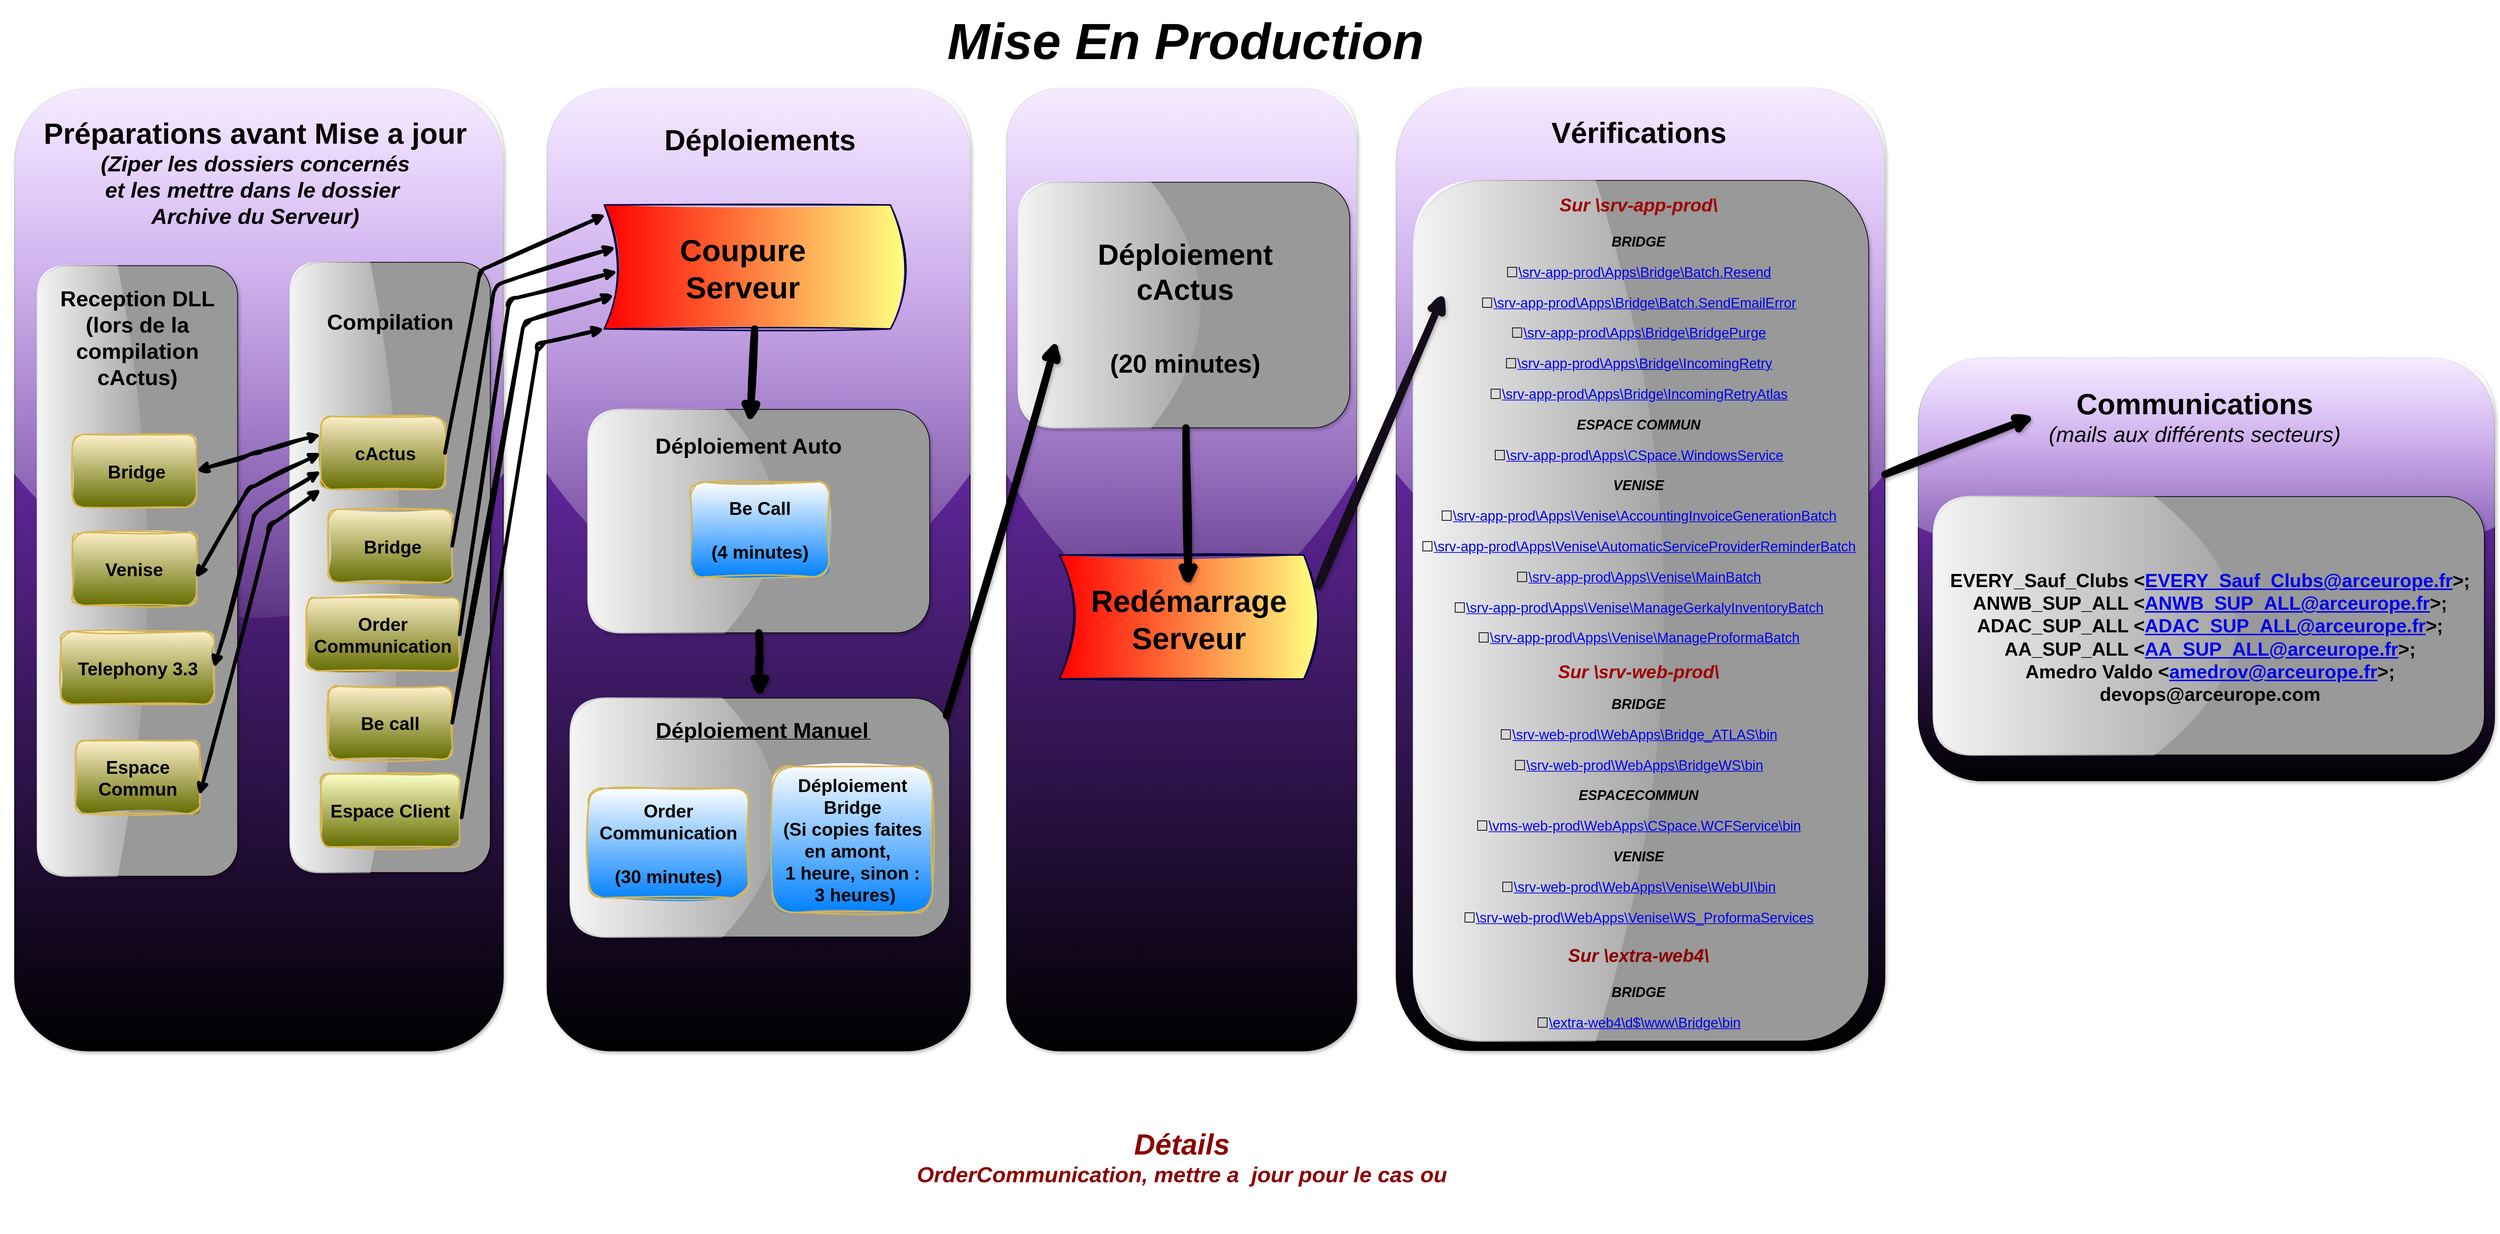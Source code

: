 <mxfile version="21.8.0" type="github">
  <diagram name="Page-1" id="7k1aj2y8sR3ZM2Jb246o">
    <mxGraphModel dx="4014" dy="2782" grid="1" gridSize="10" guides="1" tooltips="1" connect="1" arrows="1" fold="1" page="1" pageScale="1" pageWidth="827" pageHeight="1169" background="#ffffff" math="0" shadow="0">
      <root>
        <mxCell id="0" />
        <mxCell id="1" parent="0" />
        <mxCell id="D4PAs6iwr3IipX_CCxTV-12" value="" style="rounded=1;whiteSpace=wrap;html=1;glass=1;shadow=1;fillColor=#9f40ff;fillStyle=auto;gradientColor=default;" parent="1" vertex="1">
          <mxGeometry x="870" y="-120" width="480" height="1320" as="geometry" />
        </mxCell>
        <mxCell id="R8f2JgNvHEQ_gIDhfDC0-46" value="" style="rounded=1;whiteSpace=wrap;html=1;glass=1;shadow=1;fillColor=#9f40ff;fillStyle=auto;gradientColor=default;" parent="1" vertex="1">
          <mxGeometry x="2120" y="249.62" width="790" height="580" as="geometry" />
        </mxCell>
        <mxCell id="R8f2JgNvHEQ_gIDhfDC0-31" value="" style="rounded=1;whiteSpace=wrap;html=1;glass=1;shadow=1;fillColor=#9f40ff;fillStyle=auto;gradientColor=default;" parent="1" vertex="1">
          <mxGeometry x="240" y="-120" width="580" height="1320" as="geometry" />
        </mxCell>
        <mxCell id="R8f2JgNvHEQ_gIDhfDC0-28" value="" style="rounded=1;whiteSpace=wrap;html=1;glass=1;shadow=1;fillColor=#9f40ff;fillStyle=auto;gradientColor=default;" parent="1" vertex="1">
          <mxGeometry x="-490" y="-120" width="670" height="1320" as="geometry" />
        </mxCell>
        <mxCell id="R8f2JgNvHEQ_gIDhfDC0-17" value="" style="rounded=1;whiteSpace=wrap;html=1;rotation=-90;fillColor=#999999;shadow=1;glass=1;" parent="1" vertex="1">
          <mxGeometry x="368.11" y="620" width="327.52" height="520" as="geometry" />
        </mxCell>
        <mxCell id="R8f2JgNvHEQ_gIDhfDC0-15" value="" style="rounded=1;whiteSpace=wrap;html=1;rotation=-90;fillColor=#999999;shadow=1;glass=1;" parent="1" vertex="1">
          <mxGeometry x="377.28" y="239.35" width="306.27" height="468.35" as="geometry" />
        </mxCell>
        <mxCell id="R8f2JgNvHEQ_gIDhfDC0-8" value="" style="rounded=1;whiteSpace=wrap;html=1;rotation=-90;fillColor=#999999;shadow=1;glass=1;" parent="1" vertex="1">
          <mxGeometry x="-740" y="404.64" width="837.18" height="274.38" as="geometry" />
        </mxCell>
        <mxCell id="R8f2JgNvHEQ_gIDhfDC0-7" value="" style="rounded=1;whiteSpace=wrap;html=1;rotation=-90;fillColor=#999999;shadow=1;glass=1;" parent="1" vertex="1">
          <mxGeometry x="-393.4" y="399.81" width="836.8" height="274.38" as="geometry" />
        </mxCell>
        <mxCell id="wenwSTG3TXSl4FGpa-59-1" value="&lt;div style=&quot;font-size: 25px;&quot;&gt;&lt;font style=&quot;font-size: 25px;&quot;&gt;&lt;b&gt;&amp;nbsp;Bridge&lt;/b&gt;&lt;b&gt;&lt;font style=&quot;font-size: 25px;&quot;&gt;&lt;br&gt;&lt;/font&gt;&lt;/b&gt;&lt;/font&gt;&lt;/div&gt;" style="rounded=1;whiteSpace=wrap;html=1;fillColor=#fff2cc;strokeColor=#d6b656;gradientColor=#646c00;sketch=1;curveFitting=1;jiggle=2;shadow=0;strokeWidth=2;" parent="1" vertex="1">
          <mxGeometry x="-60" y="457.5" width="170" height="100" as="geometry" />
        </mxCell>
        <mxCell id="wenwSTG3TXSl4FGpa-59-3" value="&lt;div style=&quot;font-size: 21px;&quot;&gt;&lt;font size=&quot;1&quot;&gt;&lt;b&gt;&lt;font style=&quot;font-size: 25px;&quot;&gt;&amp;nbsp;cActus&lt;/font&gt;&lt;/b&gt;&lt;/font&gt;&lt;/div&gt;" style="rounded=1;whiteSpace=wrap;html=1;fillColor=#fff2cc;strokeColor=#d6b656;gradientColor=#646c00;sketch=1;curveFitting=1;jiggle=2;shadow=0;strokeWidth=2;" parent="1" vertex="1">
          <mxGeometry x="-70" y="330" width="170" height="100" as="geometry" />
        </mxCell>
        <mxCell id="wenwSTG3TXSl4FGpa-59-4" value="" style="endArrow=classic;html=1;rounded=1;exitX=1;exitY=0.5;exitDx=0;exitDy=0;entryX=0.962;entryY=0.658;entryDx=0;entryDy=0;sketch=1;curveFitting=1;jiggle=2;shadow=0;strokeWidth=5;entryPerimeter=0;" parent="1" source="wenwSTG3TXSl4FGpa-59-1" target="wenwSTG3TXSl4FGpa-59-17" edge="1">
          <mxGeometry width="50" height="50" relative="1" as="geometry">
            <mxPoint x="248.38" y="670" as="sourcePoint" />
            <mxPoint x="186.36" y="574.98" as="targetPoint" />
            <Array as="points">
              <mxPoint x="168.38" y="150" />
            </Array>
          </mxGeometry>
        </mxCell>
        <mxCell id="wenwSTG3TXSl4FGpa-59-5" value="" style="endArrow=classic;html=1;rounded=1;exitX=1;exitY=0.5;exitDx=0;exitDy=0;entryX=0.995;entryY=0.921;entryDx=0;entryDy=0;sketch=1;curveFitting=1;jiggle=2;shadow=0;strokeWidth=5;entryPerimeter=0;" parent="1" source="wenwSTG3TXSl4FGpa-59-3" target="wenwSTG3TXSl4FGpa-59-17" edge="1">
          <mxGeometry width="50" height="50" relative="1" as="geometry">
            <mxPoint x="128.38" y="540" as="sourcePoint" />
            <mxPoint x="187.38" y="595.0" as="targetPoint" />
            <Array as="points">
              <mxPoint x="148.38" y="130" />
            </Array>
          </mxGeometry>
        </mxCell>
        <mxCell id="wenwSTG3TXSl4FGpa-59-7" value="&lt;div style=&quot;font-size: 25px;&quot;&gt;&lt;font style=&quot;font-size: 25px;&quot;&gt;&lt;b&gt;Order Communication&lt;/b&gt; &lt;br&gt;&lt;/font&gt;&lt;/div&gt;" style="rounded=1;whiteSpace=wrap;html=1;fillColor=#fff2cc;strokeColor=#d6b656;gradientColor=#646c00;sketch=1;curveFitting=1;jiggle=2;shadow=0;strokeWidth=2;" parent="1" vertex="1">
          <mxGeometry x="-90" y="579.02" width="210" height="100" as="geometry" />
        </mxCell>
        <mxCell id="wenwSTG3TXSl4FGpa-59-8" value="" style="endArrow=classic;html=1;rounded=1;exitX=1;exitY=0.5;exitDx=0;exitDy=0;entryX=0.956;entryY=0.464;entryDx=0;entryDy=0;sketch=1;curveFitting=1;jiggle=2;shadow=0;strokeWidth=5;entryPerimeter=0;" parent="1" source="wenwSTG3TXSl4FGpa-59-7" target="wenwSTG3TXSl4FGpa-59-17" edge="1">
          <mxGeometry width="50" height="50" relative="1" as="geometry">
            <mxPoint x="48.38" y="650" as="sourcePoint" />
            <mxPoint x="187.38" y="630.0" as="targetPoint" />
            <Array as="points">
              <mxPoint x="188.38" y="170" />
            </Array>
          </mxGeometry>
        </mxCell>
        <mxCell id="wenwSTG3TXSl4FGpa-59-9" value="&lt;div style=&quot;font-size: 25px;&quot;&gt;&lt;font style=&quot;font-size: 25px;&quot;&gt;&lt;b&gt;Be call&lt;/b&gt;&lt;br&gt;&lt;/font&gt;&lt;/div&gt;" style="rounded=1;whiteSpace=wrap;html=1;fillColor=#fff2cc;strokeColor=#d6b656;gradientColor=#646c00;sketch=1;curveFitting=1;jiggle=2;shadow=0;strokeWidth=2;" parent="1" vertex="1">
          <mxGeometry x="-60" y="700" width="170" height="100" as="geometry" />
        </mxCell>
        <mxCell id="wenwSTG3TXSl4FGpa-59-10" value="" style="endArrow=classic;html=1;rounded=1;exitX=1;exitY=0.5;exitDx=0;exitDy=0;entryX=0.967;entryY=0.27;entryDx=0;entryDy=0;sketch=1;curveFitting=1;jiggle=2;shadow=0;strokeWidth=5;entryPerimeter=0;" parent="1" source="wenwSTG3TXSl4FGpa-59-9" target="wenwSTG3TXSl4FGpa-59-17" edge="1">
          <mxGeometry width="50" height="50" relative="1" as="geometry">
            <mxPoint x="48.38" y="700" as="sourcePoint" />
            <mxPoint x="188.4" y="657.02" as="targetPoint" />
            <Array as="points">
              <mxPoint x="208.38" y="200" />
            </Array>
          </mxGeometry>
        </mxCell>
        <mxCell id="wenwSTG3TXSl4FGpa-59-11" value="&lt;div style=&quot;font-size: 21px;&quot;&gt;&lt;font size=&quot;1&quot;&gt;&lt;b style=&quot;font-size: 25px;&quot;&gt;Telephony 3.3&lt;/b&gt;&lt;/font&gt;&lt;/div&gt;" style="rounded=1;whiteSpace=wrap;html=1;fillColor=#fff2cc;strokeColor=#d6b656;gradientColor=#646c00;sketch=1;curveFitting=1;jiggle=2;shadow=0;strokeWidth=2;" parent="1" vertex="1">
          <mxGeometry x="-426.41" y="624.64" width="210" height="100" as="geometry" />
        </mxCell>
        <mxCell id="wenwSTG3TXSl4FGpa-59-13" value="" style="endArrow=classic;startArrow=classic;html=1;rounded=1;exitX=0;exitY=0.75;exitDx=0;exitDy=0;entryX=1;entryY=0.5;entryDx=0;entryDy=0;sketch=1;curveFitting=1;jiggle=2;shadow=0;strokeWidth=5;" parent="1" source="wenwSTG3TXSl4FGpa-59-3" target="wenwSTG3TXSl4FGpa-59-11" edge="1">
          <mxGeometry width="50" height="50" relative="1" as="geometry">
            <mxPoint x="430" y="600" as="sourcePoint" />
            <mxPoint x="480" y="550" as="targetPoint" />
            <Array as="points">
              <mxPoint x="-160" y="460" />
            </Array>
          </mxGeometry>
        </mxCell>
        <mxCell id="wenwSTG3TXSl4FGpa-59-14" value="&lt;div style=&quot;font-size: 21px;&quot;&gt;&lt;font size=&quot;1&quot;&gt;&lt;b style=&quot;font-size: 25px;&quot;&gt;Venise&lt;/b&gt;&lt;/font&gt;&lt;/div&gt;" style="rounded=1;whiteSpace=wrap;html=1;fillColor=#fff2cc;strokeColor=#d6b656;gradientColor=#646c00;sketch=1;curveFitting=1;jiggle=2;shadow=0;strokeWidth=2;" parent="1" vertex="1">
          <mxGeometry x="-410.71" y="489.14" width="170" height="100" as="geometry" />
        </mxCell>
        <mxCell id="wenwSTG3TXSl4FGpa-59-17" value="" style="shape=dataStorage;whiteSpace=wrap;html=1;fixedSize=1;rotation=-180;gradientColor=#ff0000;fillColor=#ffff80;gradientDirection=east;sketch=1;curveFitting=1;jiggle=2;shadow=0;strokeWidth=2;strokeColor=#000040;rounded=1;" parent="1" vertex="1">
          <mxGeometry x="318.38" y="40" width="412.5" height="170" as="geometry" />
        </mxCell>
        <mxCell id="wenwSTG3TXSl4FGpa-59-18" value="&lt;font style=&quot;font-size: 42px;&quot;&gt;&lt;br&gt;&lt;b&gt;&lt;font style=&quot;font-size: 42px;&quot;&gt;Coupure Serveur&lt;/font&gt;&lt;/b&gt;&lt;br&gt;&lt;br&gt;&lt;/font&gt;" style="text;html=1;strokeColor=none;fillColor=none;align=center;verticalAlign=middle;whiteSpace=wrap;rounded=1;" parent="1" vertex="1">
          <mxGeometry x="418.38" y="85" width="180.62" height="85" as="geometry" />
        </mxCell>
        <mxCell id="R8f2JgNvHEQ_gIDhfDC0-3" value="&lt;font size=&quot;1&quot;&gt;&lt;b style=&quot;font-size: 30px;&quot;&gt;Compilation&lt;/b&gt;&lt;/font&gt;" style="text;html=1;strokeColor=none;fillColor=none;align=center;verticalAlign=middle;whiteSpace=wrap;rounded=1;" parent="1" vertex="1">
          <mxGeometry x="-90" y="170" width="230" height="60" as="geometry" />
        </mxCell>
        <mxCell id="R8f2JgNvHEQ_gIDhfDC0-9" value="&lt;font style=&quot;font-size: 30px;&quot;&gt;&lt;b&gt;Reception DLL (lors de la compilation cActus)&lt;/b&gt;&lt;font style=&quot;font-size: 30px;&quot;&gt;&lt;b&gt;&lt;br&gt;&lt;/b&gt;&lt;/font&gt;&lt;/font&gt;" style="text;html=1;strokeColor=none;fillColor=none;align=center;verticalAlign=middle;whiteSpace=wrap;rounded=1;" parent="1" vertex="1">
          <mxGeometry x="-430.71" y="154.64" width="218.59" height="135" as="geometry" />
        </mxCell>
        <mxCell id="R8f2JgNvHEQ_gIDhfDC0-10" value="" style="endArrow=classic;startArrow=classic;html=1;rounded=1;entryX=0.998;entryY=0.627;entryDx=0;entryDy=0;sketch=1;curveFitting=1;jiggle=2;shadow=0;strokeWidth=5;entryPerimeter=0;exitX=0;exitY=0.5;exitDx=0;exitDy=0;" parent="1" source="wenwSTG3TXSl4FGpa-59-3" target="wenwSTG3TXSl4FGpa-59-14" edge="1">
          <mxGeometry width="50" height="50" relative="1" as="geometry">
            <mxPoint x="-50" y="580" as="sourcePoint" />
            <mxPoint x="-320" y="680" as="targetPoint" />
            <Array as="points">
              <mxPoint x="-170" y="430" />
            </Array>
          </mxGeometry>
        </mxCell>
        <mxCell id="R8f2JgNvHEQ_gIDhfDC0-12" value="&lt;div style=&quot;font-size: 25px;&quot;&gt;&lt;font style=&quot;font-size: 25px;&quot;&gt;&lt;b&gt;&lt;font style=&quot;font-size: 25px;&quot;&gt;Espace Client &lt;/font&gt;&lt;/b&gt;&lt;br&gt;&lt;/font&gt;&lt;/div&gt;" style="rounded=1;whiteSpace=wrap;html=1;fillColor=#ffffc8;strokeColor=#d6b656;gradientColor=#646c00;sketch=1;curveFitting=1;jiggle=2;shadow=0;strokeWidth=2;" parent="1" vertex="1">
          <mxGeometry x="-70" y="820" width="190" height="100" as="geometry" />
        </mxCell>
        <mxCell id="R8f2JgNvHEQ_gIDhfDC0-13" value="" style="endArrow=classic;html=1;rounded=1;exitX=1.015;exitY=0.599;exitDx=0;exitDy=0;entryX=1;entryY=0;entryDx=0;entryDy=0;sketch=1;curveFitting=1;jiggle=2;shadow=0;strokeWidth=5;exitPerimeter=0;" parent="1" source="R8f2JgNvHEQ_gIDhfDC0-12" target="wenwSTG3TXSl4FGpa-59-17" edge="1">
          <mxGeometry width="50" height="50" relative="1" as="geometry">
            <mxPoint x="48.38" y="760" as="sourcePoint" />
            <mxPoint x="186.38" y="688" as="targetPoint" />
            <Array as="points">
              <mxPoint x="228.38" y="230" />
            </Array>
          </mxGeometry>
        </mxCell>
        <mxCell id="D4PAs6iwr3IipX_CCxTV-26" style="edgeStyle=orthogonalEdgeStyle;orthogonalLoop=1;jettySize=auto;html=1;exitX=0;exitY=0.5;exitDx=0;exitDy=0;strokeWidth=10;curved=1;sketch=1;curveFitting=1;jiggle=2;shadow=1;" parent="1" source="R8f2JgNvHEQ_gIDhfDC0-15" target="R8f2JgNvHEQ_gIDhfDC0-17" edge="1">
          <mxGeometry relative="1" as="geometry" />
        </mxCell>
        <mxCell id="R8f2JgNvHEQ_gIDhfDC0-16" value="&lt;font size=&quot;1&quot;&gt;&lt;b style=&quot;font-size: 30px;&quot;&gt;Déploiement Auto&lt;/b&gt;&lt;/font&gt;&amp;nbsp; " style="text;html=1;strokeColor=none;fillColor=none;align=center;verticalAlign=middle;whiteSpace=wrap;rounded=1;" parent="1" vertex="1">
          <mxGeometry x="363.32" y="339.81" width="309.56" height="60" as="geometry" />
        </mxCell>
        <mxCell id="R8f2JgNvHEQ_gIDhfDC0-18" value="&lt;u&gt;&lt;font size=&quot;1&quot;&gt;&lt;b style=&quot;font-size: 30px;&quot;&gt;Déploiement Manuel&lt;/b&gt;&lt;/font&gt;&amp;nbsp; &lt;/u&gt;" style="text;html=1;strokeColor=none;fillColor=none;align=center;verticalAlign=middle;whiteSpace=wrap;rounded=1;" parent="1" vertex="1">
          <mxGeometry x="368.11" y="730" width="337.09" height="60" as="geometry" />
        </mxCell>
        <mxCell id="R8f2JgNvHEQ_gIDhfDC0-21" value="&lt;div style=&quot;font-size: 25px;&quot;&gt;&lt;font style=&quot;font-size: 25px;&quot;&gt;&lt;b&gt;Déploiement Bridge&lt;/b&gt;&lt;/font&gt;&lt;/div&gt;&lt;div style=&quot;font-size: 25px;&quot;&gt;&lt;font style=&quot;font-size: 25px;&quot;&gt;&lt;b&gt;(Si copies faites en amont,&amp;nbsp;&amp;nbsp;&lt;/b&gt;&lt;/font&gt;&lt;/div&gt;&lt;div style=&quot;font-size: 25px;&quot;&gt;&lt;font style=&quot;font-size: 25px;&quot;&gt;&lt;b&gt;1 heure, sinon :&lt;/b&gt;&lt;/font&gt;&lt;/div&gt;&lt;div style=&quot;font-size: 25px;&quot;&gt;&lt;font style=&quot;font-size: 25px;&quot;&gt;&lt;b&gt;&amp;nbsp;3 heures)&lt;br&gt;&lt;/b&gt;&lt;/font&gt;&lt;/div&gt;" style="rounded=1;whiteSpace=wrap;html=1;fillColor=#0080ff;strokeColor=#d6b656;gradientColor=#ffffff;sketch=1;curveFitting=1;jiggle=2;shadow=0;strokeWidth=2;fillStyle=solid;gradientDirection=north;" parent="1" vertex="1">
          <mxGeometry x="548.6" y="810" width="219.78" height="200" as="geometry" />
        </mxCell>
        <mxCell id="R8f2JgNvHEQ_gIDhfDC0-23" value="&lt;div style=&quot;font-size: 25px;&quot;&gt;&lt;font style=&quot;font-size: 25px;&quot;&gt;&lt;b&gt;Order&lt;/b&gt;&lt;/font&gt;&lt;/div&gt;&lt;div style=&quot;font-size: 25px;&quot;&gt;&lt;font style=&quot;font-size: 25px;&quot;&gt;&lt;b&gt;Communication&lt;/b&gt;&lt;/font&gt;&lt;/div&gt;&lt;div style=&quot;font-size: 25px;&quot;&gt;&lt;font style=&quot;font-size: 25px;&quot;&gt;&lt;b&gt;&lt;br&gt;&lt;/b&gt;&lt;b&gt;&lt;font style=&quot;font-size: 25px;&quot;&gt; &lt;/font&gt;&lt;/b&gt;&lt;/font&gt;&lt;/div&gt;&lt;div style=&quot;font-size: 25px;&quot;&gt;&lt;font style=&quot;font-size: 25px;&quot;&gt;&lt;b&gt;&lt;font style=&quot;font-size: 25px;&quot;&gt;(30 minutes)&lt;/font&gt;&lt;/b&gt;&lt;/font&gt;&lt;/div&gt;" style="rounded=1;whiteSpace=wrap;html=1;fillColor=#0080ff;strokeColor=#d6b656;gradientColor=#ffffff;sketch=1;curveFitting=1;jiggle=2;shadow=0;strokeWidth=2;fillStyle=solid;gradientDirection=north;" parent="1" vertex="1">
          <mxGeometry x="296.86" y="840" width="219.22" height="150" as="geometry" />
        </mxCell>
        <mxCell id="R8f2JgNvHEQ_gIDhfDC0-24" value="&lt;div style=&quot;font-size: 25px;&quot;&gt;&lt;font style=&quot;font-size: 25px;&quot;&gt;&lt;b&gt;Be Call&lt;/b&gt;&lt;/font&gt;&lt;/div&gt;&lt;div style=&quot;font-size: 25px;&quot;&gt;&lt;font style=&quot;font-size: 25px;&quot;&gt;&lt;b&gt;&lt;br&gt;&lt;/b&gt;&lt;b&gt;&lt;font style=&quot;font-size: 25px;&quot;&gt; &lt;/font&gt;&lt;/b&gt;&lt;/font&gt;&lt;/div&gt;&lt;div style=&quot;font-size: 25px;&quot;&gt;&lt;font style=&quot;font-size: 25px;&quot;&gt;&lt;b&gt;&lt;font style=&quot;font-size: 25px;&quot;&gt;(4 minutes)&lt;/font&gt;&lt;/b&gt;&lt;/font&gt;&lt;/div&gt;" style="rounded=1;whiteSpace=wrap;html=1;fillColor=#0080ff;strokeColor=#d6b656;gradientColor=#ffffff;sketch=1;curveFitting=1;jiggle=2;shadow=0;strokeWidth=2;fillStyle=solid;gradientDirection=north;" parent="1" vertex="1">
          <mxGeometry x="436.87" y="420" width="190" height="130" as="geometry" />
        </mxCell>
        <mxCell id="R8f2JgNvHEQ_gIDhfDC0-29" value="&lt;div&gt;&lt;b&gt;&lt;font style=&quot;font-size: 40px;&quot;&gt;Préparations avant Mise a jour&lt;/font&gt;&lt;/b&gt;&lt;/div&gt;&lt;div style=&quot;font-size: 30px;&quot;&gt;&lt;i&gt;&lt;font style=&quot;font-size: 30px;&quot;&gt;&lt;b&gt;&lt;font style=&quot;font-size: 30px;&quot;&gt;(Ziper les dossiers concernés&lt;/font&gt;&lt;/b&gt;&lt;/font&gt;&lt;/i&gt;&lt;/div&gt;&lt;div style=&quot;font-size: 30px;&quot;&gt;&lt;i&gt;&lt;font style=&quot;font-size: 30px;&quot;&gt;&lt;b&gt;&lt;font style=&quot;font-size: 30px;&quot;&gt;et les mettre dans le dossier&amp;nbsp;&lt;/font&gt;&lt;/b&gt;&lt;/font&gt;&lt;/i&gt;&lt;/div&gt;&lt;div style=&quot;font-size: 30px;&quot;&gt;&lt;i&gt;&lt;font style=&quot;font-size: 30px;&quot;&gt;&lt;b&gt;&lt;font style=&quot;font-size: 30px;&quot;&gt;Archive du Serveur)&lt;/font&gt;&lt;font style=&quot;font-size: 30px;&quot;&gt;&lt;br&gt;&lt;/font&gt;&lt;/b&gt;&lt;/font&gt;&lt;/i&gt;&lt;/div&gt;" style="text;html=1;strokeColor=none;fillColor=none;align=center;verticalAlign=middle;whiteSpace=wrap;rounded=1;" parent="1" vertex="1">
          <mxGeometry x="-510" y="-90" width="700" height="170" as="geometry" />
        </mxCell>
        <mxCell id="R8f2JgNvHEQ_gIDhfDC0-32" value="&lt;div&gt;&lt;b&gt;&lt;font style=&quot;font-size: 40px;&quot;&gt;Déploiements&lt;/font&gt;&lt;/b&gt;&lt;/div&gt;" style="text;html=1;strokeColor=none;fillColor=none;align=center;verticalAlign=middle;whiteSpace=wrap;rounded=1;" parent="1" vertex="1">
          <mxGeometry x="296.86" y="-80" width="470" height="60" as="geometry" />
        </mxCell>
        <mxCell id="R8f2JgNvHEQ_gIDhfDC0-34" value="" style="rounded=1;whiteSpace=wrap;html=1;glass=1;shadow=1;fillColor=#9f40ff;fillStyle=auto;gradientColor=default;" parent="1" vertex="1">
          <mxGeometry x="1404.16" y="-120.5" width="670" height="1320" as="geometry" />
        </mxCell>
        <mxCell id="R8f2JgNvHEQ_gIDhfDC0-35" value="&lt;div&gt;&lt;b&gt;&lt;font style=&quot;font-size: 40px;&quot;&gt;Vérifications&lt;/font&gt;&lt;/b&gt;&lt;/div&gt;" style="text;html=1;strokeColor=none;fillColor=none;align=center;verticalAlign=middle;whiteSpace=wrap;rounded=1;" parent="1" vertex="1">
          <mxGeometry x="1552.91" y="-130.5" width="367.5" height="140" as="geometry" />
        </mxCell>
        <mxCell id="R8f2JgNvHEQ_gIDhfDC0-37" value="" style="rounded=1;whiteSpace=wrap;html=1;rotation=-90;fillColor=#999999;shadow=1;glass=1;" parent="1" vertex="1">
          <mxGeometry x="1150" y="284.31" width="1180" height="624.08" as="geometry" />
        </mxCell>
        <mxCell id="R8f2JgNvHEQ_gIDhfDC0-36" value="&lt;p align=&quot;center&quot; style=&quot;font-size: 25px;&quot;&gt;&lt;font color=&quot;#a00000&quot;&gt;&lt;b&gt;&lt;font style=&quot;font-size: 25px;&quot;&gt;&lt;i&gt;&lt;font style=&quot;font-size: 25px;&quot;&gt;Sur \\srv-app-prod\&lt;/font&gt;&lt;/i&gt;&lt;/font&gt;&lt;/b&gt;&lt;/font&gt;&lt;/p&gt;&lt;p align=&quot;center&quot; style=&quot;font-size: 19px;&quot;&gt;&lt;b&gt;&lt;font style=&quot;font-size: 19px;&quot;&gt;&lt;span lang=&quot;EN-GB&quot;&gt;&lt;i&gt;BRIDGE&lt;/i&gt;&lt;/span&gt;&lt;/font&gt;&lt;/b&gt;&lt;/p&gt;&lt;p align=&quot;center&quot; style=&quot;font-size: 19px;&quot;&gt;&lt;font style=&quot;font-size: 19px;&quot;&gt;&lt;font style=&quot;font-size: 19px;&quot;&gt;&lt;span lang=&quot;EN-GB&quot;&gt;&lt;span lang=&quot;FR&quot;&gt;☐&lt;/span&gt;&lt;/span&gt;&lt;a&gt;&lt;span lang=&quot;EN-GB&quot;&gt;\\srv-app-prod\Apps\Bridge\Batch.Resend&lt;/span&gt;&lt;/a&gt;&lt;/font&gt;&lt;/font&gt;&lt;/p&gt;&lt;p align=&quot;center&quot; style=&quot;font-size: 19px;&quot;&gt;&lt;font style=&quot;font-size: 19px;&quot;&gt;&lt;font style=&quot;font-size: 19px;&quot;&gt;&lt;span lang=&quot;EN-GB&quot;&gt;&lt;span lang=&quot;FR&quot;&gt;☐&lt;/span&gt;&lt;/span&gt;&lt;a&gt;&lt;span lang=&quot;EN-GB&quot;&gt;\\srv-app-prod\Apps\Bridge\Batch.SendEmailError&lt;/span&gt;&lt;/a&gt;&lt;/font&gt;&lt;/font&gt;&lt;/p&gt;&lt;p align=&quot;center&quot; style=&quot;font-size: 19px;&quot;&gt;&lt;font style=&quot;font-size: 19px;&quot;&gt;&lt;font style=&quot;font-size: 19px;&quot;&gt;&lt;span lang=&quot;EN-GB&quot;&gt;&lt;span lang=&quot;FR&quot;&gt;☐&lt;/span&gt;&lt;/span&gt;&lt;a&gt;&lt;span lang=&quot;EN-GB&quot;&gt;\\srv-app-prod\Apps\Bridge\BridgePurge&lt;/span&gt;&lt;/a&gt;&lt;/font&gt;&lt;/font&gt;&lt;/p&gt;&lt;p align=&quot;center&quot; style=&quot;font-size: 19px;&quot;&gt;&lt;font style=&quot;font-size: 19px;&quot;&gt;&lt;font style=&quot;font-size: 19px;&quot;&gt;&lt;span lang=&quot;EN-GB&quot;&gt;&lt;span lang=&quot;FR&quot;&gt;☐&lt;/span&gt;&lt;/span&gt;&lt;a&gt;&lt;span lang=&quot;EN-GB&quot;&gt;\\srv-app-prod\Apps\Bridge\IncomingRetry&lt;/span&gt;&lt;/a&gt;&lt;/font&gt;&lt;/font&gt;&lt;/p&gt;&lt;p align=&quot;center&quot; style=&quot;font-size: 19px;&quot;&gt;&lt;font style=&quot;font-size: 19px;&quot;&gt;&lt;font style=&quot;font-size: 19px;&quot;&gt;&lt;span lang=&quot;EN-GB&quot;&gt;&lt;span lang=&quot;FR&quot;&gt;☐&lt;/span&gt;&lt;/span&gt;&lt;a&gt;&lt;span lang=&quot;EN-GB&quot;&gt;\\srv-app-prod\Apps\Bridge\IncomingRetryAtlas&lt;/span&gt;&lt;/a&gt;&lt;/font&gt;&lt;/font&gt;&lt;/p&gt;&lt;p align=&quot;center&quot; style=&quot;font-size: 19px;&quot;&gt;&lt;b&gt;&lt;font style=&quot;font-size: 19px;&quot;&gt;&lt;font style=&quot;font-size: 19px;&quot;&gt;&lt;span lang=&quot;EN-GB&quot;&gt;&lt;i&gt;ESPACE COMMUN&lt;/i&gt;&lt;/span&gt;&lt;/font&gt;&lt;/font&gt;&lt;/b&gt;&lt;/p&gt;&lt;p align=&quot;center&quot; style=&quot;font-size: 19px;&quot;&gt;&lt;font style=&quot;font-size: 19px;&quot;&gt;&lt;font style=&quot;font-size: 19px;&quot;&gt;&lt;span lang=&quot;EN-GB&quot;&gt;&lt;span lang=&quot;FR&quot;&gt;☐&lt;/span&gt;&lt;/span&gt;&lt;a&gt;&lt;span lang=&quot;EN-GB&quot;&gt;\\srv-app-prod\Apps\CSpace.WindowsService&lt;/span&gt;&lt;/a&gt;&lt;/font&gt;&lt;/font&gt;&lt;/p&gt;&lt;p align=&quot;center&quot; style=&quot;font-size: 19px;&quot;&gt;&lt;font style=&quot;font-size: 19px;&quot;&gt;&lt;span lang=&quot;EN-GB&quot;&gt;&lt;i&gt;&lt;b&gt;VENISE&lt;/b&gt;&lt;/i&gt;&lt;/span&gt;&lt;/font&gt;&lt;/p&gt;&lt;p align=&quot;center&quot; style=&quot;font-size: 19px;&quot;&gt;&lt;font style=&quot;font-size: 19px;&quot;&gt;&lt;font style=&quot;font-size: 19px;&quot;&gt;&lt;span lang=&quot;EN-GB&quot;&gt;&lt;span lang=&quot;FR&quot;&gt;☐&lt;/span&gt;&lt;/span&gt;&lt;a&gt;&lt;span lang=&quot;EN-GB&quot;&gt;\\srv-app-prod\Apps\Venise\AccountingInvoiceGenerationBatch&lt;/span&gt;&lt;/a&gt;&lt;/font&gt;&lt;/font&gt;&lt;/p&gt;&lt;p align=&quot;center&quot; style=&quot;font-size: 19px;&quot;&gt;&lt;font style=&quot;font-size: 19px;&quot;&gt;&lt;font style=&quot;font-size: 19px;&quot;&gt;&lt;span lang=&quot;EN-GB&quot;&gt;&lt;span lang=&quot;FR&quot;&gt;☐&lt;/span&gt;&lt;/span&gt;&lt;a&gt;&lt;span lang=&quot;EN-GB&quot;&gt;\\srv-app-prod\Apps\Venise\AutomaticServiceProviderReminderBatch&lt;/span&gt;&lt;/a&gt;&lt;/font&gt;&lt;/font&gt;&lt;/p&gt;&lt;p align=&quot;center&quot; style=&quot;font-size: 19px;&quot;&gt;&lt;font style=&quot;font-size: 19px;&quot;&gt;&lt;font style=&quot;font-size: 19px;&quot;&gt;&lt;span lang=&quot;EN-GB&quot;&gt;&lt;span lang=&quot;FR&quot;&gt;☐&lt;/span&gt;&lt;/span&gt;&lt;a&gt;&lt;span lang=&quot;EN-GB&quot;&gt;\\srv-app-prod\Apps\Venise\MainBatch&lt;/span&gt;&lt;/a&gt;&lt;/font&gt;&lt;/font&gt;&lt;/p&gt;&lt;p align=&quot;center&quot; style=&quot;font-size: 19px;&quot;&gt;&lt;font style=&quot;font-size: 19px;&quot;&gt;&lt;font style=&quot;font-size: 19px;&quot;&gt;&lt;span lang=&quot;EN-GB&quot;&gt;&lt;span lang=&quot;FR&quot;&gt;☐&lt;/span&gt;&lt;/span&gt;&lt;a&gt;&lt;span lang=&quot;EN-GB&quot;&gt;\\srv-app-prod\Apps\Venise\ManageGerkalyInventoryBatch&lt;/span&gt;&lt;/a&gt;&lt;/font&gt;&lt;/font&gt;&lt;/p&gt;&lt;p align=&quot;center&quot; style=&quot;font-size: 19px;&quot;&gt;&lt;font style=&quot;font-size: 19px;&quot;&gt;&lt;font style=&quot;font-size: 19px;&quot;&gt;&lt;span lang=&quot;EN-GB&quot;&gt;&lt;span lang=&quot;FR&quot;&gt;☐&lt;/span&gt;&lt;/span&gt;&lt;a&gt;&lt;span lang=&quot;EN-GB&quot;&gt;\\srv-app-prod\Apps\Venise\ManageProformaBatch&lt;/span&gt;&lt;/a&gt;&lt;/font&gt;&lt;/font&gt;&lt;/p&gt;&lt;p align=&quot;center&quot; style=&quot;font-size: 19px;&quot;&gt;&lt;font color=&quot;#a00000&quot;&gt;&lt;b&gt;&lt;font size=&quot;1&quot;&gt;&lt;i&gt;&lt;font&gt;&lt;font&gt;&lt;span style=&quot;font-size: 25px;&quot; lang=&quot;EN-GB&quot;&gt;Sur \\srv-web-prod\&lt;/span&gt;&lt;/font&gt;&lt;/font&gt;&lt;/i&gt;&lt;/font&gt;&lt;/b&gt;&lt;/font&gt;&lt;/p&gt;&lt;p align=&quot;center&quot; style=&quot;font-size: 19px;&quot;&gt;&lt;font style=&quot;font-size: 19px;&quot;&gt;&lt;span lang=&quot;EN-GB&quot;&gt;&lt;i&gt;&lt;b&gt;BRIDGE&lt;/b&gt;&lt;/i&gt;&lt;/span&gt;&lt;/font&gt;&lt;/p&gt;&lt;p align=&quot;center&quot; style=&quot;font-size: 19px;&quot;&gt;&lt;font style=&quot;font-size: 19px;&quot;&gt;&lt;font style=&quot;font-size: 19px;&quot;&gt;&lt;span lang=&quot;EN-GB&quot;&gt;&lt;span lang=&quot;FR&quot;&gt;☐&lt;/span&gt;&lt;/span&gt;&lt;a&gt;&lt;span lang=&quot;EN-GB&quot;&gt;\\srv-web-prod\WebApps\Bridge_ATLAS\bin&lt;/span&gt;&lt;/a&gt;&lt;/font&gt;&lt;/font&gt;&lt;/p&gt;&lt;p align=&quot;center&quot; style=&quot;font-size: 19px;&quot;&gt;&lt;font style=&quot;font-size: 19px;&quot;&gt;&lt;font style=&quot;font-size: 19px;&quot;&gt;&lt;span lang=&quot;EN-GB&quot;&gt;&lt;span lang=&quot;FR&quot;&gt;☐&lt;/span&gt;&lt;/span&gt;&lt;a&gt;&lt;span lang=&quot;EN-GB&quot;&gt;\\srv-web-prod\WebApps\BridgeWS\bin&lt;/span&gt;&lt;/a&gt;&lt;/font&gt;&lt;/font&gt;&lt;/p&gt;&lt;p align=&quot;center&quot; style=&quot;font-size: 19px;&quot;&gt;&lt;b&gt;&lt;font style=&quot;font-size: 19px;&quot;&gt;&lt;font style=&quot;font-size: 19px;&quot;&gt;&lt;span lang=&quot;EN-GB&quot;&gt;&lt;i&gt;ESPACECOMMUN&lt;/i&gt;&lt;/span&gt;&lt;/font&gt;&lt;/font&gt;&lt;/b&gt;&lt;/p&gt;&lt;p align=&quot;center&quot; style=&quot;font-size: 19px;&quot;&gt;&lt;font style=&quot;font-size: 19px;&quot;&gt;&lt;font style=&quot;font-size: 19px;&quot;&gt;&lt;span lang=&quot;EN-GB&quot;&gt;&lt;span lang=&quot;FR&quot;&gt;☐&lt;/span&gt;&lt;/span&gt;&lt;a&gt;&lt;span lang=&quot;EN-GB&quot;&gt;\\vms-web-prod\WebApps\CSpace.WCFService\bin&lt;/span&gt;&lt;/a&gt;&lt;/font&gt;&lt;/font&gt;&lt;/p&gt;&lt;p align=&quot;center&quot; style=&quot;font-size: 19px;&quot;&gt;&lt;b&gt;&lt;font style=&quot;font-size: 19px;&quot;&gt;&lt;span lang=&quot;EN-GB&quot;&gt;&lt;i&gt;VENISE&lt;/i&gt;&lt;/span&gt;&lt;/font&gt;&lt;/b&gt;&lt;/p&gt;&lt;p align=&quot;center&quot; style=&quot;font-size: 19px;&quot;&gt;&lt;font style=&quot;font-size: 19px;&quot;&gt;&lt;font style=&quot;font-size: 19px;&quot;&gt;&lt;span lang=&quot;EN-GB&quot;&gt;&lt;span lang=&quot;FR&quot;&gt;☐&lt;/span&gt;&lt;/span&gt;&lt;a&gt;&lt;span lang=&quot;EN-GB&quot;&gt;\\srv-web-prod\WebApps\Venise\WebUI\bin&lt;/span&gt;&lt;/a&gt;&lt;/font&gt;&lt;/font&gt;&lt;/p&gt;&lt;p align=&quot;center&quot; style=&quot;font-size: 19px;&quot;&gt;&lt;font style=&quot;font-size: 19px;&quot;&gt;&lt;font style=&quot;font-size: 19px;&quot;&gt;&lt;span lang=&quot;EN-GB&quot;&gt;&lt;span lang=&quot;FR&quot;&gt;☐&lt;/span&gt;&lt;/span&gt;&lt;a&gt;&lt;span lang=&quot;EN-GB&quot;&gt;\\srv-web-prod\WebApps\Venise\WS_ProformaServices&lt;/span&gt;&lt;/a&gt;&lt;/font&gt;&lt;/font&gt;&lt;/p&gt;&lt;p align=&quot;center&quot; style=&quot;font-size: 25px;&quot;&gt;&lt;b&gt;&lt;font color=&quot;#8c0000&quot; style=&quot;font-size: 25px;&quot;&gt;&lt;font style=&quot;font-size: 25px;&quot;&gt;&lt;span lang=&quot;EN-GB&quot;&gt;&lt;i&gt;Sur \\extra-web4\&lt;/i&gt;&lt;/span&gt;&lt;/font&gt;&lt;/font&gt;&lt;/b&gt;&lt;/p&gt;&lt;p align=&quot;center&quot; style=&quot;font-size: 19px;&quot;&gt;&lt;font style=&quot;font-size: 19px;&quot;&gt;&lt;span lang=&quot;EN-GB&quot;&gt;&lt;i&gt;&lt;b&gt;BRIDGE&lt;/b&gt;&lt;/i&gt;&lt;/span&gt;&lt;/font&gt;&lt;/p&gt;&lt;p align=&quot;center&quot; style=&quot;font-size: 19px;&quot;&gt;&lt;font style=&quot;font-size: 19px;&quot;&gt;&lt;font style=&quot;font-size: 19px;&quot;&gt;&lt;span lang=&quot;EN-GB&quot;&gt;&lt;span lang=&quot;FR&quot;&gt;☐&lt;/span&gt;&lt;/span&gt;&lt;a&gt;&lt;span lang=&quot;EN-GB&quot;&gt;\\extra-web4\d$\www\Bridge\bin&lt;/span&gt;&lt;/a&gt;&lt;/font&gt;&lt;/font&gt;&lt;/p&gt;" style="text;html=1;strokeColor=none;fillColor=none;align=center;verticalAlign=middle;whiteSpace=wrap;rounded=1;" parent="1" vertex="1">
          <mxGeometry x="1429.16" y="154.64" width="615" height="883.42" as="geometry" />
        </mxCell>
        <mxCell id="R8f2JgNvHEQ_gIDhfDC0-40" value="" style="endArrow=classic;html=1;strokeWidth=10;exitX=0;exitY=0.75;exitDx=0;exitDy=0;sketch=1;curveFitting=1;jiggle=2;shadow=1;fillColor=#76608a;strokeColor=#140D19;curved=1;entryX=0.067;entryY=0.006;entryDx=0;entryDy=0;entryPerimeter=0;" parent="1" source="R8f2JgNvHEQ_gIDhfDC0-41" target="R8f2JgNvHEQ_gIDhfDC0-36" edge="1">
          <mxGeometry width="50" height="50" relative="1" as="geometry">
            <mxPoint x="980" y="825" as="sourcePoint" />
            <mxPoint x="1140" y="761" as="targetPoint" />
          </mxGeometry>
        </mxCell>
        <mxCell id="R8f2JgNvHEQ_gIDhfDC0-41" value="" style="shape=dataStorage;whiteSpace=wrap;html=1;fixedSize=1;rotation=-180;gradientColor=#ff0000;fillColor=#ffff80;gradientDirection=east;shadow=0;strokeWidth=2;strokeColor=#000040;sketch=1;curveFitting=1;jiggle=2;rounded=1;" parent="1" vertex="1">
          <mxGeometry x="942.5" y="520" width="355" height="170" as="geometry" />
        </mxCell>
        <mxCell id="R8f2JgNvHEQ_gIDhfDC0-45" value="&lt;div&gt;&lt;b&gt;&lt;font style=&quot;font-size: 40px;&quot;&gt;Communications&lt;/font&gt;&lt;/b&gt;&lt;/div&gt;&lt;font size=&quot;1&quot;&gt;&lt;i style=&quot;font-size: 30px;&quot;&gt;(mails aux différents secteurs)&lt;/i&gt;&lt;/font&gt;" style="text;html=1;strokeColor=none;fillColor=none;align=center;verticalAlign=middle;whiteSpace=wrap;rounded=1;" parent="1" vertex="1">
          <mxGeometry x="2280" y="259.62" width="437.5" height="140" as="geometry" />
        </mxCell>
        <mxCell id="R8f2JgNvHEQ_gIDhfDC0-47" value="" style="endArrow=classic;html=1;rounded=1;strokeWidth=10;sketch=1;curveFitting=1;jiggle=2;shadow=1;entryX=0;entryY=0.5;entryDx=0;entryDy=0;" parent="1" source="R8f2JgNvHEQ_gIDhfDC0-34" target="R8f2JgNvHEQ_gIDhfDC0-45" edge="1">
          <mxGeometry width="50" height="50" relative="1" as="geometry">
            <mxPoint x="2522.5" y="271" as="sourcePoint" />
            <mxPoint x="2682.5" y="340" as="targetPoint" />
            <Array as="points" />
          </mxGeometry>
        </mxCell>
        <mxCell id="R8f2JgNvHEQ_gIDhfDC0-49" value="" style="rounded=1;whiteSpace=wrap;html=1;rotation=-90;fillColor=#999999;shadow=1;glass=1;" parent="1" vertex="1">
          <mxGeometry x="2341.22" y="239.35" width="354.24" height="755.4" as="geometry" />
        </mxCell>
        <mxCell id="R8f2JgNvHEQ_gIDhfDC0-50" value="&lt;font style=&quot;font-size: 26px;&quot;&gt;&lt;b&gt;&lt;font style=&quot;font-size: 26px;&quot;&gt;EVERY_Sauf_Clubs &amp;lt;&lt;a href=&quot;mailto:EVERY_Sauf_Clubs@arceurope.fr&quot;&gt;EVERY_Sauf_Clubs@arceurope.fr&lt;/a&gt;&amp;gt;;&lt;br&gt;ANWB_SUP_ALL &amp;lt;&lt;a href=&quot;mailto:ANWB_SUP_ALL@arceurope.fr&quot;&gt;ANWB_SUP_ALL@arceurope.fr&lt;/a&gt;&amp;gt;;&lt;br&gt;ADAC_SUP_ALL &amp;lt;&lt;a href=&quot;mailto:ADAC_SUP_ALL@arceurope.fr&quot;&gt;ADAC_SUP_ALL@arceurope.fr&lt;/a&gt;&amp;gt;;&lt;br&gt;AA_SUP_ALL &amp;lt;&lt;a href=&quot;mailto:AA_SUP_ALL@arceurope.fr&quot;&gt;AA_SUP_ALL@arceurope.fr&lt;/a&gt;&amp;gt;;&lt;br&gt;Amedro Valdo &amp;lt;&lt;a href=&quot;mailto:amedrov@arceurope.fr&quot;&gt;amedrov@arceurope.fr&lt;/a&gt;&amp;gt;;&lt;br&gt;&lt;/font&gt;&lt;/b&gt;&lt;/font&gt;&lt;div style=&quot;font-size: 26px;&quot;&gt;&lt;font style=&quot;font-size: 26px;&quot;&gt;&lt;b&gt;&lt;font style=&quot;font-size: 26px;&quot;&gt;devops@arceurope.com&lt;/font&gt;&lt;/b&gt;&lt;/font&gt;&lt;/div&gt;" style="text;html=1;strokeColor=none;fillColor=none;align=center;verticalAlign=middle;whiteSpace=wrap;rounded=1;" parent="1" vertex="1">
          <mxGeometry x="2150" y="483.36" width="740" height="300" as="geometry" />
        </mxCell>
        <mxCell id="D4PAs6iwr3IipX_CCxTV-2" value="&lt;div style=&quot;font-size: 30px;&quot;&gt;&lt;font color=&quot;#8c0000&quot;&gt;&lt;i&gt;&lt;b&gt;&lt;font style=&quot;font-size: 40px;&quot;&gt;Détails&lt;/font&gt;&lt;/b&gt;&lt;/i&gt;&lt;/font&gt;&lt;/div&gt;&lt;div style=&quot;font-size: 30px;&quot;&gt;&lt;font color=&quot;#8c0000&quot;&gt;&lt;i&gt;&lt;b&gt;&lt;font style=&quot;font-size: 30px;&quot;&gt;OrderCommunication, mettre a&amp;nbsp; jour pour le cas ou&lt;br&gt;&lt;/font&gt;&lt;/b&gt;&lt;/i&gt;&lt;/font&gt;&lt;/div&gt;" style="text;html=1;strokeColor=none;fillColor=none;align=center;verticalAlign=middle;whiteSpace=wrap;rounded=1;" parent="1" vertex="1">
          <mxGeometry x="532.5" y="1240" width="1155" height="210" as="geometry" />
        </mxCell>
        <mxCell id="D4PAs6iwr3IipX_CCxTV-3" value="&lt;div style=&quot;font-size: 25px;&quot;&gt;&lt;font style=&quot;font-size: 25px;&quot;&gt;&lt;b&gt;&amp;nbsp;Bridge&lt;/b&gt;&lt;b&gt;&lt;font style=&quot;font-size: 25px;&quot;&gt;&lt;br&gt;&lt;/font&gt;&lt;/b&gt;&lt;/font&gt;&lt;/div&gt;" style="rounded=1;whiteSpace=wrap;html=1;fillColor=#fff2cc;strokeColor=#d6b656;gradientColor=#646c00;sketch=1;curveFitting=1;jiggle=2;shadow=0;strokeWidth=2;" parent="1" vertex="1">
          <mxGeometry x="-410.71" y="354.64" width="170" height="100" as="geometry" />
        </mxCell>
        <mxCell id="D4PAs6iwr3IipX_CCxTV-5" value="" style="endArrow=classic;startArrow=classic;html=1;rounded=1;exitX=0;exitY=0.25;exitDx=0;exitDy=0;entryX=1;entryY=0.5;entryDx=0;entryDy=0;sketch=1;curveFitting=1;jiggle=2;shadow=0;strokeWidth=5;" parent="1" source="wenwSTG3TXSl4FGpa-59-3" target="D4PAs6iwr3IipX_CCxTV-3" edge="1">
          <mxGeometry width="50" height="50" relative="1" as="geometry">
            <mxPoint x="-55" y="508" as="sourcePoint" />
            <mxPoint x="-311" y="543" as="targetPoint" />
            <Array as="points">
              <mxPoint x="-160" y="380" />
            </Array>
          </mxGeometry>
        </mxCell>
        <mxCell id="D4PAs6iwr3IipX_CCxTV-6" value="&lt;div style=&quot;font-size: 25px;&quot;&gt;&lt;font style=&quot;font-size: 25px;&quot;&gt;&lt;b&gt;Espace Commun&lt;/b&gt;&lt;br&gt;&lt;/font&gt;&lt;/div&gt;" style="rounded=1;whiteSpace=wrap;html=1;fillColor=#fff2cc;strokeColor=#d6b656;gradientColor=#646c00;sketch=1;curveFitting=1;jiggle=2;shadow=0;strokeWidth=2;" parent="1" vertex="1">
          <mxGeometry x="-406.42" y="774.64" width="170" height="100" as="geometry" />
        </mxCell>
        <mxCell id="D4PAs6iwr3IipX_CCxTV-7" value="" style="endArrow=classic;startArrow=classic;html=1;rounded=1;exitX=0;exitY=1;exitDx=0;exitDy=0;entryX=1;entryY=0.75;entryDx=0;entryDy=0;sketch=1;curveFitting=1;jiggle=2;shadow=0;strokeWidth=5;" parent="1" source="wenwSTG3TXSl4FGpa-59-3" target="D4PAs6iwr3IipX_CCxTV-6" edge="1">
          <mxGeometry width="50" height="50" relative="1" as="geometry">
            <mxPoint x="-52" y="558" as="sourcePoint" />
            <mxPoint x="-291" y="680" as="targetPoint" />
            <Array as="points">
              <mxPoint x="-140" y="480" />
            </Array>
          </mxGeometry>
        </mxCell>
        <mxCell id="D4PAs6iwr3IipX_CCxTV-20" value="" style="rounded=1;whiteSpace=wrap;html=1;rotation=-90;fillColor=#999999;shadow=1;glass=1;" parent="1" vertex="1">
          <mxGeometry x="945" y="-50.0" width="336.75" height="454.43" as="geometry" />
        </mxCell>
        <mxCell id="D4PAs6iwr3IipX_CCxTV-13" value="&lt;div style=&quot;font-size: 40px;&quot;&gt;&lt;font style=&quot;font-size: 40px;&quot;&gt;&lt;b&gt;&lt;font style=&quot;font-size: 40px;&quot;&gt;Déploiement cActus&lt;/font&gt;&lt;/b&gt;&lt;/font&gt;&lt;/div&gt;&lt;div style=&quot;font-size: 47px;&quot;&gt;&lt;font style=&quot;font-size: 47px;&quot;&gt;&lt;b&gt;&lt;font style=&quot;font-size: 47px;&quot;&gt;&lt;br&gt;&lt;font style=&quot;font-size: 47px;&quot;&gt; &lt;/font&gt;&lt;/font&gt;&lt;/b&gt;&lt;/font&gt;&lt;/div&gt;&lt;div style=&quot;font-size: 35px;&quot;&gt;&lt;font style=&quot;font-size: 35px;&quot;&gt;&lt;b&gt;&lt;font style=&quot;font-size: 35px;&quot;&gt;&lt;font style=&quot;font-size: 35px;&quot;&gt;(20 minutes)&lt;/font&gt;&lt;/font&gt;&lt;/b&gt;&lt;/font&gt;&lt;/div&gt;" style="text;html=1;strokeColor=none;fillColor=none;align=center;verticalAlign=middle;whiteSpace=wrap;rounded=1;" parent="1" vertex="1">
          <mxGeometry x="945" y="30.99" width="340" height="300" as="geometry" />
        </mxCell>
        <mxCell id="R8f2JgNvHEQ_gIDhfDC0-42" value="&lt;font style=&quot;font-size: 42px;&quot;&gt;&lt;br&gt;&lt;/font&gt;&lt;div align=&quot;center&quot;&gt;&lt;font style=&quot;font-size: 42px;&quot;&gt;&lt;b&gt;&lt;font style=&quot;font-size: 42px;&quot;&gt;Redémarrage Serveur&lt;/font&gt;&lt;/b&gt;&lt;/font&gt;&lt;br&gt;&lt;/div&gt;&lt;font style=&quot;font-size: 42px;&quot;&gt;&lt;br&gt;&lt;/font&gt;" style="text;html=1;strokeColor=none;fillColor=none;align=center;verticalAlign=middle;whiteSpace=wrap;rounded=1;" parent="1" vertex="1">
          <mxGeometry x="955" y="563.74" width="330" height="90" as="geometry" />
        </mxCell>
        <mxCell id="D4PAs6iwr3IipX_CCxTV-22" value="" style="endArrow=classic;html=1;rounded=1;shadow=1;strokeWidth=10;sketch=1;curveFitting=1;jiggle=2;" parent="1" source="D4PAs6iwr3IipX_CCxTV-20" target="R8f2JgNvHEQ_gIDhfDC0-42" edge="1">
          <mxGeometry width="50" height="50" relative="1" as="geometry">
            <mxPoint x="90" y="556" as="sourcePoint" />
            <mxPoint x="219" y="626" as="targetPoint" />
          </mxGeometry>
        </mxCell>
        <mxCell id="D4PAs6iwr3IipX_CCxTV-15" value="" style="endArrow=classic;html=1;rounded=1;strokeWidth=10;exitX=0.927;exitY=0.992;exitDx=0;exitDy=0;exitPerimeter=0;entryX=-0.018;entryY=0.647;entryDx=0;entryDy=0;sketch=1;curveFitting=1;jiggle=2;shadow=1;entryPerimeter=0;" parent="1" source="R8f2JgNvHEQ_gIDhfDC0-17" target="D4PAs6iwr3IipX_CCxTV-13" edge="1">
          <mxGeometry width="50" height="50" relative="1" as="geometry">
            <mxPoint x="1130" y="800" as="sourcePoint" />
            <mxPoint x="1180" y="750" as="targetPoint" />
          </mxGeometry>
        </mxCell>
        <mxCell id="8tdq9VaUhfYwF8Vd776--1" value="&lt;font size=&quot;1&quot;&gt;&lt;b&gt;&lt;i&gt;&lt;font style=&quot;font-size: 70px;&quot;&gt;Mise En Production&lt;/font&gt;&lt;/i&gt;&lt;/b&gt;&lt;/font&gt;" style="text;html=1;strokeColor=none;fillColor=none;align=center;verticalAlign=middle;whiteSpace=wrap;rounded=0;" vertex="1" parent="1">
          <mxGeometry x="703.71" y="-240.5" width="822.57" height="110" as="geometry" />
        </mxCell>
        <mxCell id="8tdq9VaUhfYwF8Vd776--2" value="" style="endArrow=classic;html=1;rounded=0;entryX=0.5;entryY=0;entryDx=0;entryDy=0;exitX=0.5;exitY=0;exitDx=0;exitDy=0;strokeWidth=10;sketch=1;curveFitting=1;jiggle=2;" edge="1" parent="1" source="wenwSTG3TXSl4FGpa-59-17" target="R8f2JgNvHEQ_gIDhfDC0-16">
          <mxGeometry width="50" height="50" relative="1" as="geometry">
            <mxPoint x="1100" y="550" as="sourcePoint" />
            <mxPoint x="1150" y="500" as="targetPoint" />
          </mxGeometry>
        </mxCell>
      </root>
    </mxGraphModel>
  </diagram>
</mxfile>
